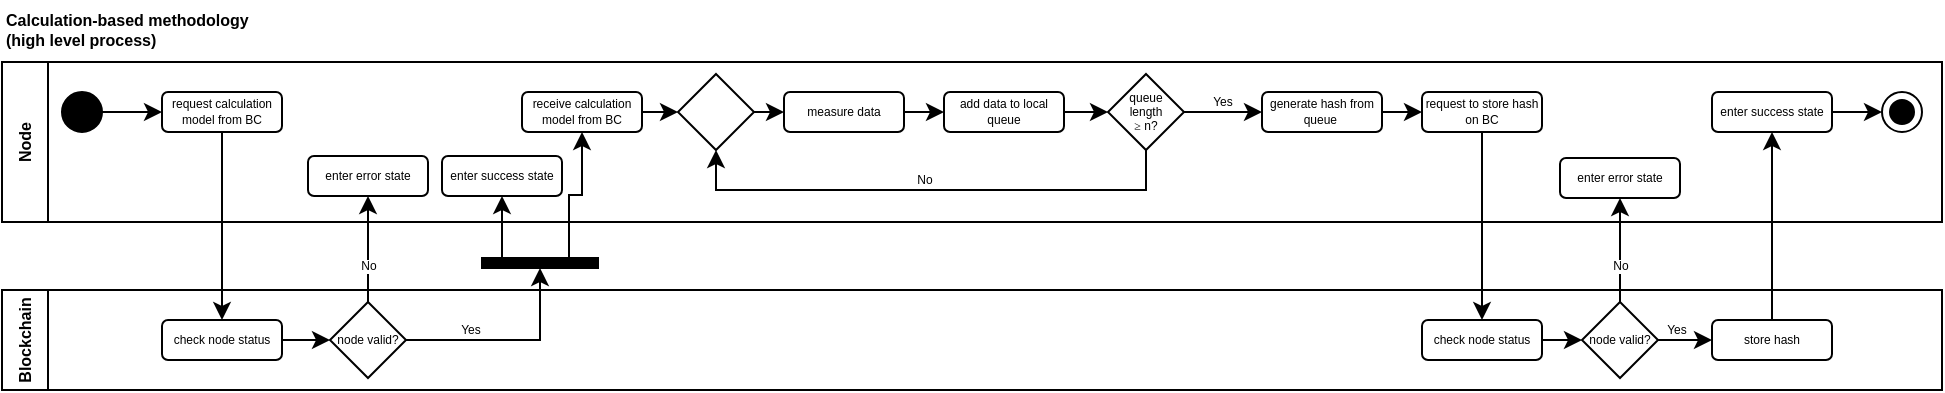 <mxfile version="20.3.0" type="device"><diagram id="8X983Ffqi7RukWH1i5od" name="Page-1"><mxGraphModel dx="3412" dy="1645" grid="1" gridSize="10" guides="1" tooltips="1" connect="1" arrows="1" fold="1" page="1" pageScale="1" pageWidth="827" pageHeight="1169" math="0" shadow="0"><root><mxCell id="0"/><mxCell id="1" parent="0"/><mxCell id="hsBxtO5wb3qLJHRqF10J-50" value="Node" style="swimlane;horizontal=0;fontSize=8;" parent="1" vertex="1"><mxGeometry x="-790" y="231" width="970" height="80" as="geometry"/></mxCell><mxCell id="SAr2dugtP5m0RGv1sfIu-11" style="edgeStyle=orthogonalEdgeStyle;rounded=0;orthogonalLoop=1;jettySize=auto;html=1;exitX=1;exitY=0.5;exitDx=0;exitDy=0;entryX=0;entryY=0.5;entryDx=0;entryDy=0;" parent="hsBxtO5wb3qLJHRqF10J-50" source="hsBxtO5wb3qLJHRqF10J-52" target="SAr2dugtP5m0RGv1sfIu-1" edge="1"><mxGeometry relative="1" as="geometry"/></mxCell><mxCell id="hsBxtO5wb3qLJHRqF10J-52" value="" style="ellipse;whiteSpace=wrap;html=1;aspect=fixed;fontSize=8;fillColor=#000000;" parent="hsBxtO5wb3qLJHRqF10J-50" vertex="1"><mxGeometry x="30" y="15" width="20" height="20" as="geometry"/></mxCell><mxCell id="hsBxtO5wb3qLJHRqF10J-53" style="edgeStyle=orthogonalEdgeStyle;rounded=0;orthogonalLoop=1;jettySize=auto;html=1;exitX=1;exitY=0.5;exitDx=0;exitDy=0;entryX=0;entryY=0.5;entryDx=0;entryDy=0;fontSize=6;" parent="hsBxtO5wb3qLJHRqF10J-50" source="hsBxtO5wb3qLJHRqF10J-54" target="hsBxtO5wb3qLJHRqF10J-56" edge="1"><mxGeometry relative="1" as="geometry"/></mxCell><mxCell id="hsBxtO5wb3qLJHRqF10J-54" value="measure data" style="rounded=1;whiteSpace=wrap;html=1;fontSize=6;" parent="hsBxtO5wb3qLJHRqF10J-50" vertex="1"><mxGeometry x="391" y="15" width="60" height="20" as="geometry"/></mxCell><mxCell id="hsBxtO5wb3qLJHRqF10J-55" style="edgeStyle=orthogonalEdgeStyle;rounded=0;orthogonalLoop=1;jettySize=auto;html=1;exitX=1;exitY=0.5;exitDx=0;exitDy=0;entryX=0;entryY=0.5;entryDx=0;entryDy=0;fontSize=5;" parent="hsBxtO5wb3qLJHRqF10J-50" source="hsBxtO5wb3qLJHRqF10J-56" target="hsBxtO5wb3qLJHRqF10J-64" edge="1"><mxGeometry relative="1" as="geometry"/></mxCell><mxCell id="hsBxtO5wb3qLJHRqF10J-56" value="add data to local queue" style="rounded=1;whiteSpace=wrap;html=1;fontSize=6;" parent="hsBxtO5wb3qLJHRqF10J-50" vertex="1"><mxGeometry x="471" y="15" width="60" height="20" as="geometry"/></mxCell><mxCell id="hsBxtO5wb3qLJHRqF10J-57" value="enter error state" style="rounded=1;whiteSpace=wrap;html=1;fontSize=6;" parent="hsBxtO5wb3qLJHRqF10J-50" vertex="1"><mxGeometry x="779" y="48" width="60" height="20" as="geometry"/></mxCell><mxCell id="hsBxtO5wb3qLJHRqF10J-58" style="edgeStyle=orthogonalEdgeStyle;rounded=0;orthogonalLoop=1;jettySize=auto;html=1;exitX=1;exitY=0.5;exitDx=0;exitDy=0;entryX=0;entryY=0.5;entryDx=0;entryDy=0;fontSize=6;fontColor=#000000;" parent="hsBxtO5wb3qLJHRqF10J-50" source="hsBxtO5wb3qLJHRqF10J-59" target="hsBxtO5wb3qLJHRqF10J-65" edge="1"><mxGeometry relative="1" as="geometry"/></mxCell><mxCell id="hsBxtO5wb3qLJHRqF10J-59" value="generate hash from queue&amp;nbsp;" style="rounded=1;whiteSpace=wrap;html=1;fontSize=6;" parent="hsBxtO5wb3qLJHRqF10J-50" vertex="1"><mxGeometry x="630" y="15" width="60" height="20" as="geometry"/></mxCell><mxCell id="hsBxtO5wb3qLJHRqF10J-60" value="enter success state" style="rounded=1;whiteSpace=wrap;html=1;fontSize=6;" parent="hsBxtO5wb3qLJHRqF10J-50" vertex="1"><mxGeometry x="855" y="15" width="60" height="20" as="geometry"/></mxCell><mxCell id="hsBxtO5wb3qLJHRqF10J-61" style="edgeStyle=orthogonalEdgeStyle;rounded=0;orthogonalLoop=1;jettySize=auto;html=1;exitX=0.5;exitY=1;exitDx=0;exitDy=0;entryX=0.5;entryY=1;entryDx=0;entryDy=0;fontSize=6;" parent="hsBxtO5wb3qLJHRqF10J-50" source="hsBxtO5wb3qLJHRqF10J-64" target="hsBxtO5wb3qLJHRqF10J-69" edge="1"><mxGeometry relative="1" as="geometry"/></mxCell><mxCell id="hsBxtO5wb3qLJHRqF10J-62" value="No" style="edgeLabel;html=1;align=center;verticalAlign=middle;resizable=0;points=[];fontSize=6;" parent="hsBxtO5wb3qLJHRqF10J-61" vertex="1" connectable="0"><mxGeometry x="0.032" y="1" relative="1" as="geometry"><mxPoint y="-6" as="offset"/></mxGeometry></mxCell><mxCell id="hsBxtO5wb3qLJHRqF10J-63" value="Yes" style="edgeStyle=orthogonalEdgeStyle;rounded=0;orthogonalLoop=1;jettySize=auto;html=1;exitX=1;exitY=0.5;exitDx=0;exitDy=0;fontSize=6;" parent="hsBxtO5wb3qLJHRqF10J-50" source="hsBxtO5wb3qLJHRqF10J-64" target="hsBxtO5wb3qLJHRqF10J-59" edge="1"><mxGeometry x="0.024" y="5" relative="1" as="geometry"><mxPoint as="offset"/></mxGeometry></mxCell><mxCell id="hsBxtO5wb3qLJHRqF10J-64" value="queue &lt;br&gt;length &lt;br&gt;&lt;span style=&quot;font-family: &amp;#34;georgia&amp;#34; , &amp;#34;times&amp;#34; , serif ; background-color: rgb(255 , 255 , 255)&quot;&gt;&lt;font style=&quot;font-size: 6px&quot;&gt;≥&lt;/font&gt;&lt;/span&gt;&amp;nbsp;n?" style="rhombus;whiteSpace=wrap;html=1;fontSize=6;aspect=fixed;fontStyle=0" parent="hsBxtO5wb3qLJHRqF10J-50" vertex="1"><mxGeometry x="553" y="6" width="38" height="38" as="geometry"/></mxCell><mxCell id="hsBxtO5wb3qLJHRqF10J-65" value="request to store hash on BC" style="rounded=1;whiteSpace=wrap;html=1;fontSize=6;" parent="hsBxtO5wb3qLJHRqF10J-50" vertex="1"><mxGeometry x="710" y="15" width="60" height="20" as="geometry"/></mxCell><mxCell id="hsBxtO5wb3qLJHRqF10J-66" style="edgeStyle=orthogonalEdgeStyle;rounded=0;orthogonalLoop=1;jettySize=auto;html=1;exitX=1;exitY=0.5;exitDx=0;exitDy=0;entryX=0;entryY=0.5;entryDx=0;entryDy=0;fontSize=6;" parent="hsBxtO5wb3qLJHRqF10J-50" edge="1"><mxGeometry relative="1" as="geometry"><mxPoint x="915" y="25" as="sourcePoint"/><mxPoint x="940" y="25" as="targetPoint"/></mxGeometry></mxCell><mxCell id="hsBxtO5wb3qLJHRqF10J-67" value="" style="ellipse;html=1;shape=endState;fillColor=#000000;strokeColor=#000000;fontSize=10;" parent="hsBxtO5wb3qLJHRqF10J-50" vertex="1"><mxGeometry x="940" y="15" width="20" height="20" as="geometry"/></mxCell><mxCell id="hsBxtO5wb3qLJHRqF10J-68" style="edgeStyle=orthogonalEdgeStyle;rounded=0;orthogonalLoop=1;jettySize=auto;html=1;exitX=1;exitY=0.5;exitDx=0;exitDy=0;entryX=0;entryY=0.5;entryDx=0;entryDy=0;fontSize=6;fontColor=#000000;" parent="hsBxtO5wb3qLJHRqF10J-50" source="hsBxtO5wb3qLJHRqF10J-69" target="hsBxtO5wb3qLJHRqF10J-54" edge="1"><mxGeometry relative="1" as="geometry"/></mxCell><mxCell id="hsBxtO5wb3qLJHRqF10J-69" value="" style="rhombus;whiteSpace=wrap;html=1;fontSize=6;aspect=fixed;fontStyle=0" parent="hsBxtO5wb3qLJHRqF10J-50" vertex="1"><mxGeometry x="338" y="6" width="38" height="38" as="geometry"/></mxCell><mxCell id="SAr2dugtP5m0RGv1sfIu-1" value="request calculation model from BC" style="rounded=1;whiteSpace=wrap;html=1;fontSize=6;" parent="hsBxtO5wb3qLJHRqF10J-50" vertex="1"><mxGeometry x="80" y="15" width="60" height="20" as="geometry"/></mxCell><mxCell id="SAr2dugtP5m0RGv1sfIu-15" style="edgeStyle=orthogonalEdgeStyle;rounded=0;orthogonalLoop=1;jettySize=auto;html=1;exitX=1;exitY=0.5;exitDx=0;exitDy=0;entryX=0;entryY=0.5;entryDx=0;entryDy=0;" parent="hsBxtO5wb3qLJHRqF10J-50" source="SAr2dugtP5m0RGv1sfIu-13" target="hsBxtO5wb3qLJHRqF10J-69" edge="1"><mxGeometry relative="1" as="geometry"/></mxCell><mxCell id="SAr2dugtP5m0RGv1sfIu-13" value="receive calculation model from BC" style="rounded=1;whiteSpace=wrap;html=1;fontSize=6;" parent="hsBxtO5wb3qLJHRqF10J-50" vertex="1"><mxGeometry x="260" y="15" width="60" height="20" as="geometry"/></mxCell><mxCell id="SAr2dugtP5m0RGv1sfIu-19" value="enter success state" style="rounded=1;whiteSpace=wrap;html=1;fontSize=6;" parent="hsBxtO5wb3qLJHRqF10J-50" vertex="1"><mxGeometry x="220" y="47" width="60" height="20" as="geometry"/></mxCell><mxCell id="hsBxtO5wb3qLJHRqF10J-70" value="Blockchain" style="swimlane;horizontal=0;fontSize=8;" parent="1" vertex="1"><mxGeometry x="-790" y="345" width="970" height="50" as="geometry"/></mxCell><mxCell id="hsBxtO5wb3qLJHRqF10J-71" style="edgeStyle=orthogonalEdgeStyle;rounded=0;orthogonalLoop=1;jettySize=auto;html=1;exitX=1;exitY=0.5;exitDx=0;exitDy=0;entryX=0;entryY=0.5;entryDx=0;entryDy=0;fontSize=6;" parent="hsBxtO5wb3qLJHRqF10J-70" source="hsBxtO5wb3qLJHRqF10J-72" target="hsBxtO5wb3qLJHRqF10J-75" edge="1"><mxGeometry relative="1" as="geometry"><mxPoint x="726" y="25" as="sourcePoint"/></mxGeometry></mxCell><mxCell id="hsBxtO5wb3qLJHRqF10J-72" value="check node status" style="rounded=1;whiteSpace=wrap;html=1;fontSize=6;" parent="hsBxtO5wb3qLJHRqF10J-70" vertex="1"><mxGeometry x="710" y="15" width="60" height="20" as="geometry"/></mxCell><mxCell id="hsBxtO5wb3qLJHRqF10J-73" style="edgeStyle=orthogonalEdgeStyle;rounded=0;orthogonalLoop=1;jettySize=auto;html=1;exitX=1;exitY=0.5;exitDx=0;exitDy=0;entryX=0;entryY=0.5;entryDx=0;entryDy=0;fontSize=6;" parent="hsBxtO5wb3qLJHRqF10J-70" source="hsBxtO5wb3qLJHRqF10J-75" target="hsBxtO5wb3qLJHRqF10J-76" edge="1"><mxGeometry relative="1" as="geometry"><mxPoint x="855" y="25" as="targetPoint"/></mxGeometry></mxCell><mxCell id="hsBxtO5wb3qLJHRqF10J-74" value="Yes" style="edgeLabel;html=1;align=center;verticalAlign=middle;resizable=0;points=[];fontSize=6;" parent="hsBxtO5wb3qLJHRqF10J-73" vertex="1" connectable="0"><mxGeometry x="-0.394" relative="1" as="geometry"><mxPoint x="1" y="-5" as="offset"/></mxGeometry></mxCell><mxCell id="hsBxtO5wb3qLJHRqF10J-75" value="node valid?" style="rhombus;whiteSpace=wrap;html=1;fontSize=6;aspect=fixed;" parent="hsBxtO5wb3qLJHRqF10J-70" vertex="1"><mxGeometry x="790" y="6" width="38" height="38" as="geometry"/></mxCell><mxCell id="hsBxtO5wb3qLJHRqF10J-76" value="store hash" style="rounded=1;whiteSpace=wrap;html=1;fontSize=6;" parent="hsBxtO5wb3qLJHRqF10J-70" vertex="1"><mxGeometry x="855" y="15" width="60" height="20" as="geometry"/></mxCell><mxCell id="hsBxtO5wb3qLJHRqF10J-77" value="Calculation-based methodology &lt;br&gt;(high level process)" style="text;html=1;strokeColor=none;fillColor=none;align=left;verticalAlign=middle;whiteSpace=wrap;rounded=0;fontSize=8;fontStyle=1" parent="1" vertex="1"><mxGeometry x="-790" y="200" width="150" height="30" as="geometry"/></mxCell><mxCell id="hsBxtO5wb3qLJHRqF10J-78" style="edgeStyle=orthogonalEdgeStyle;rounded=0;orthogonalLoop=1;jettySize=auto;html=1;exitX=0.5;exitY=0;exitDx=0;exitDy=0;entryX=0.5;entryY=1;entryDx=0;entryDy=0;fontSize=6;" parent="1" source="hsBxtO5wb3qLJHRqF10J-75" target="hsBxtO5wb3qLJHRqF10J-57" edge="1"><mxGeometry relative="1" as="geometry"/></mxCell><mxCell id="hsBxtO5wb3qLJHRqF10J-80" value="No" style="edgeLabel;html=1;align=center;verticalAlign=middle;resizable=0;points=[];fontSize=6;fontColor=#000000;" parent="hsBxtO5wb3qLJHRqF10J-78" vertex="1" connectable="0"><mxGeometry x="-0.308" relative="1" as="geometry"><mxPoint as="offset"/></mxGeometry></mxCell><mxCell id="hsBxtO5wb3qLJHRqF10J-81" style="edgeStyle=orthogonalEdgeStyle;rounded=0;orthogonalLoop=1;jettySize=auto;html=1;exitX=0.5;exitY=0;exitDx=0;exitDy=0;entryX=0.5;entryY=1;entryDx=0;entryDy=0;fontSize=6;" parent="1" source="hsBxtO5wb3qLJHRqF10J-76" target="hsBxtO5wb3qLJHRqF10J-60" edge="1"><mxGeometry relative="1" as="geometry"/></mxCell><mxCell id="hsBxtO5wb3qLJHRqF10J-82" style="edgeStyle=orthogonalEdgeStyle;rounded=0;orthogonalLoop=1;jettySize=auto;html=1;exitX=0.5;exitY=1;exitDx=0;exitDy=0;entryX=0.5;entryY=0;entryDx=0;entryDy=0;fontSize=6;fontColor=#000000;" parent="1" source="hsBxtO5wb3qLJHRqF10J-65" target="hsBxtO5wb3qLJHRqF10J-72" edge="1"><mxGeometry relative="1" as="geometry"/></mxCell><mxCell id="SAr2dugtP5m0RGv1sfIu-2" value="enter error state" style="rounded=1;whiteSpace=wrap;html=1;fontSize=6;" parent="1" vertex="1"><mxGeometry x="-637" y="278" width="60" height="20" as="geometry"/></mxCell><mxCell id="SAr2dugtP5m0RGv1sfIu-3" style="edgeStyle=orthogonalEdgeStyle;rounded=0;orthogonalLoop=1;jettySize=auto;html=1;exitX=1;exitY=0.5;exitDx=0;exitDy=0;entryX=0;entryY=0.5;entryDx=0;entryDy=0;fontSize=6;" parent="1" source="SAr2dugtP5m0RGv1sfIu-4" target="SAr2dugtP5m0RGv1sfIu-7" edge="1"><mxGeometry relative="1" as="geometry"><mxPoint x="-570" y="-285" as="sourcePoint"/></mxGeometry></mxCell><mxCell id="SAr2dugtP5m0RGv1sfIu-4" value="check node status" style="rounded=1;whiteSpace=wrap;html=1;fontSize=6;" parent="1" vertex="1"><mxGeometry x="-710" y="360" width="60" height="20" as="geometry"/></mxCell><mxCell id="SAr2dugtP5m0RGv1sfIu-5" style="edgeStyle=orthogonalEdgeStyle;rounded=0;orthogonalLoop=1;jettySize=auto;html=1;exitX=1;exitY=0.5;exitDx=0;exitDy=0;entryX=0.5;entryY=1;entryDx=0;entryDy=0;fontSize=6;" parent="1" source="SAr2dugtP5m0RGv1sfIu-7" target="SAr2dugtP5m0RGv1sfIu-17" edge="1"><mxGeometry relative="1" as="geometry"><mxPoint x="-550" y="370" as="targetPoint"/></mxGeometry></mxCell><mxCell id="SAr2dugtP5m0RGv1sfIu-6" value="Yes" style="edgeLabel;html=1;align=center;verticalAlign=middle;resizable=0;points=[];fontSize=6;" parent="SAr2dugtP5m0RGv1sfIu-5" vertex="1" connectable="0"><mxGeometry x="-0.394" relative="1" as="geometry"><mxPoint x="1" y="-5" as="offset"/></mxGeometry></mxCell><mxCell id="SAr2dugtP5m0RGv1sfIu-7" value="node valid?" style="rhombus;whiteSpace=wrap;html=1;fontSize=6;aspect=fixed;" parent="1" vertex="1"><mxGeometry x="-626" y="351" width="38" height="38" as="geometry"/></mxCell><mxCell id="SAr2dugtP5m0RGv1sfIu-8" style="edgeStyle=orthogonalEdgeStyle;rounded=0;orthogonalLoop=1;jettySize=auto;html=1;exitX=0.5;exitY=0;exitDx=0;exitDy=0;entryX=0.5;entryY=1;entryDx=0;entryDy=0;fontSize=6;" parent="1" source="SAr2dugtP5m0RGv1sfIu-7" target="SAr2dugtP5m0RGv1sfIu-2" edge="1"><mxGeometry relative="1" as="geometry"/></mxCell><mxCell id="SAr2dugtP5m0RGv1sfIu-10" value="No" style="edgeLabel;html=1;align=center;verticalAlign=middle;resizable=0;points=[];fontSize=6;fontColor=#000000;" parent="SAr2dugtP5m0RGv1sfIu-8" vertex="1" connectable="0"><mxGeometry x="-0.308" relative="1" as="geometry"><mxPoint as="offset"/></mxGeometry></mxCell><mxCell id="SAr2dugtP5m0RGv1sfIu-12" style="edgeStyle=orthogonalEdgeStyle;rounded=0;orthogonalLoop=1;jettySize=auto;html=1;exitX=0.5;exitY=1;exitDx=0;exitDy=0;" parent="1" source="SAr2dugtP5m0RGv1sfIu-1" target="SAr2dugtP5m0RGv1sfIu-4" edge="1"><mxGeometry relative="1" as="geometry"/></mxCell><mxCell id="SAr2dugtP5m0RGv1sfIu-20" style="edgeStyle=orthogonalEdgeStyle;rounded=0;orthogonalLoop=1;jettySize=auto;html=1;exitX=0.25;exitY=0;exitDx=0;exitDy=0;entryX=0.5;entryY=1;entryDx=0;entryDy=0;" parent="1" source="SAr2dugtP5m0RGv1sfIu-17" target="SAr2dugtP5m0RGv1sfIu-19" edge="1"><mxGeometry relative="1" as="geometry"/></mxCell><mxCell id="SAr2dugtP5m0RGv1sfIu-22" style="edgeStyle=orthogonalEdgeStyle;rounded=0;orthogonalLoop=1;jettySize=auto;html=1;exitX=0.75;exitY=0;exitDx=0;exitDy=0;entryX=0.5;entryY=1;entryDx=0;entryDy=0;" parent="1" source="SAr2dugtP5m0RGv1sfIu-17" target="SAr2dugtP5m0RGv1sfIu-13" edge="1"><mxGeometry relative="1" as="geometry"/></mxCell><mxCell id="SAr2dugtP5m0RGv1sfIu-17" value="" style="rounded=0;whiteSpace=wrap;html=1;fillColor=#000000;" parent="1" vertex="1"><mxGeometry x="-550" y="329" width="58" height="5" as="geometry"/></mxCell></root></mxGraphModel></diagram></mxfile>